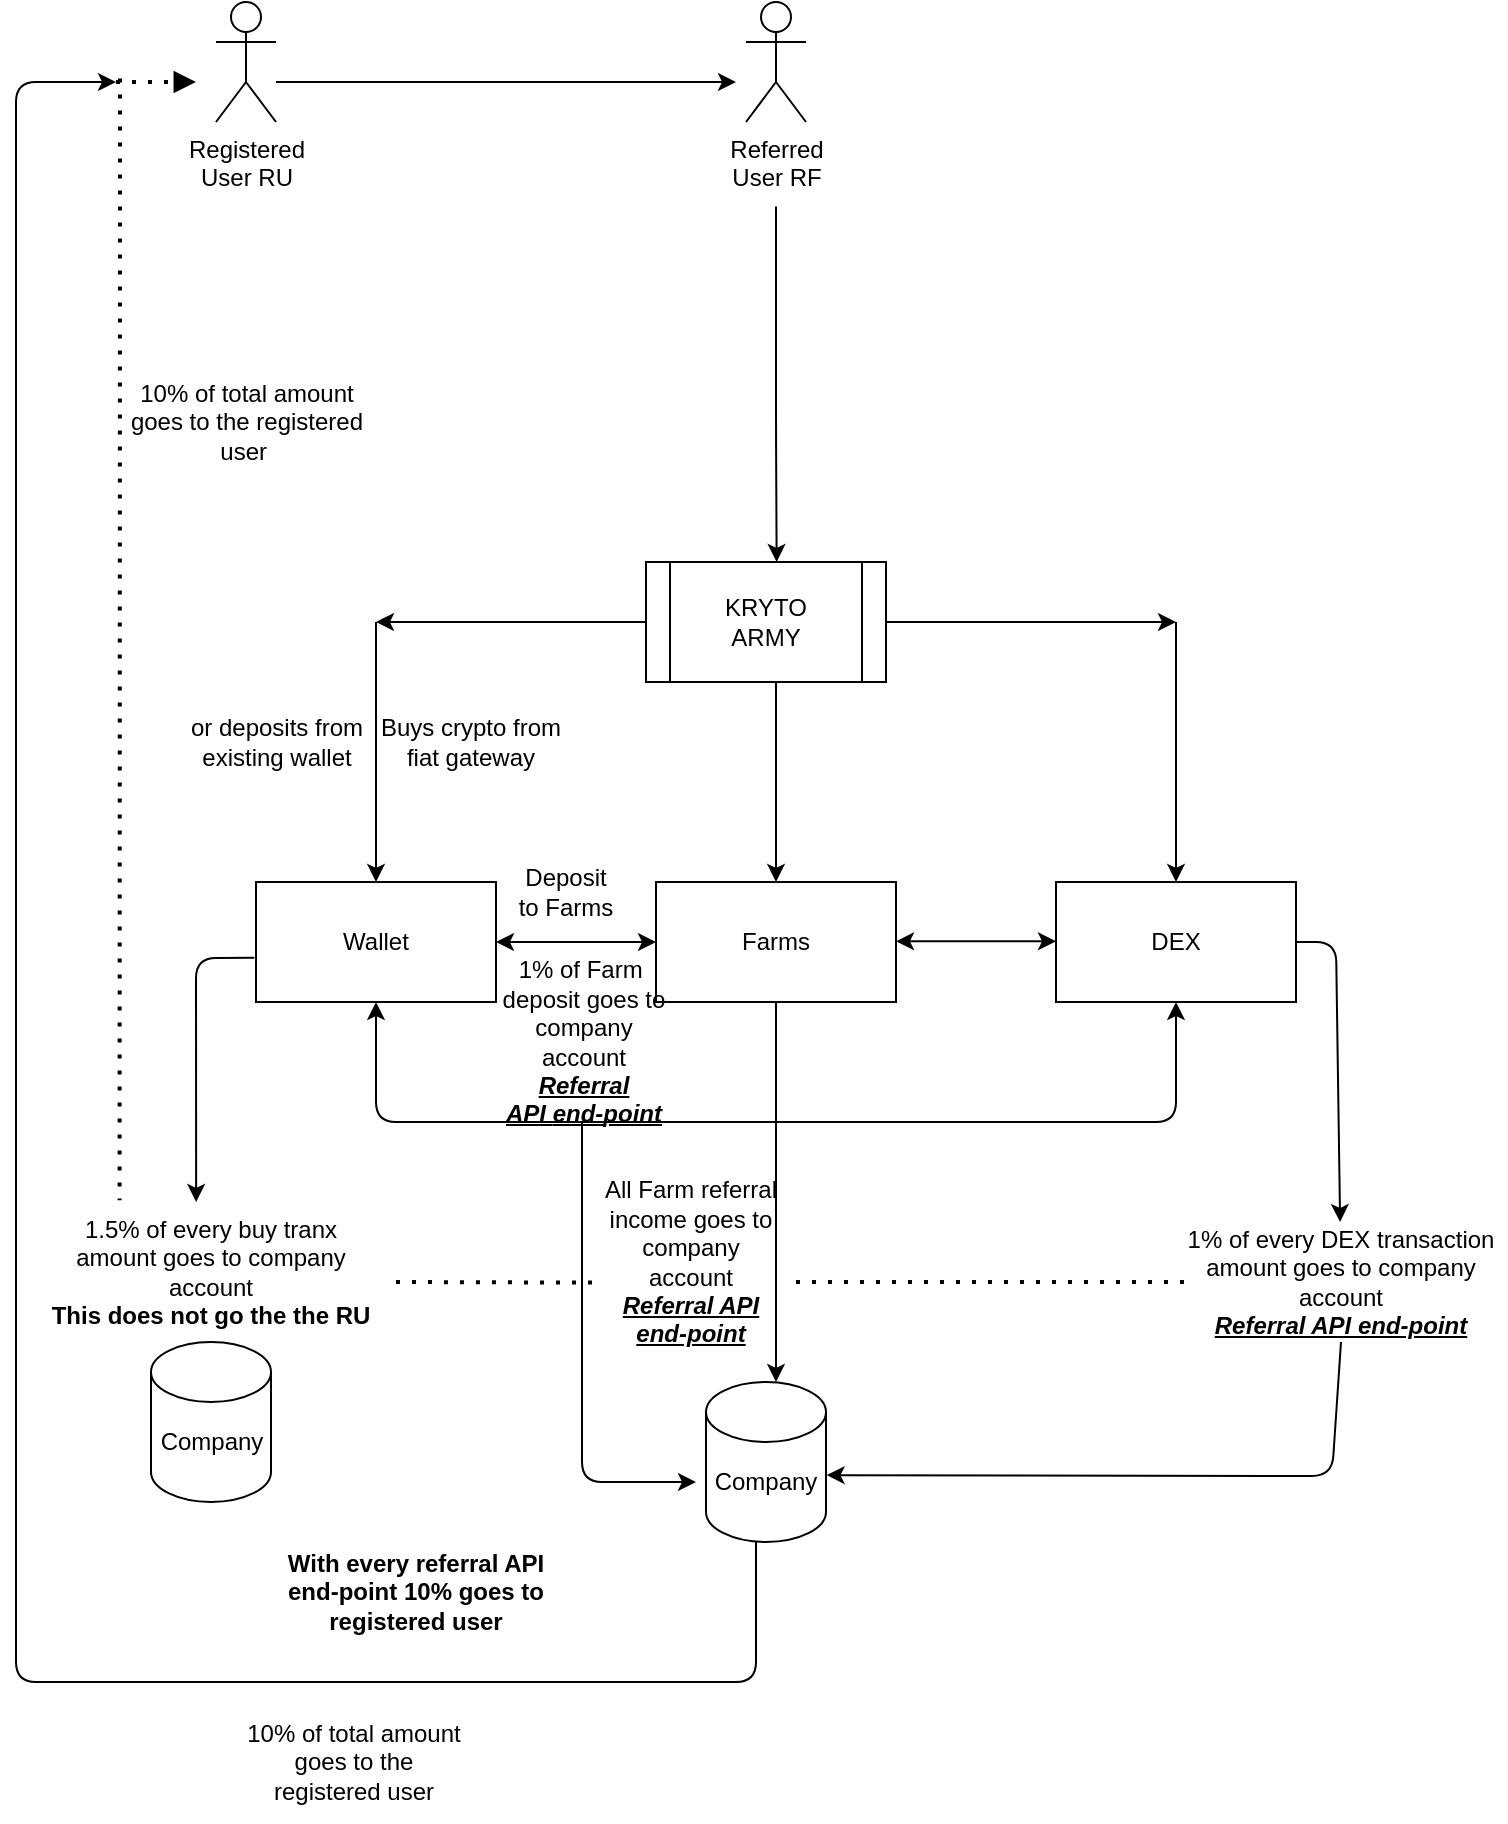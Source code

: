 <mxfile version="14.9.2" type="github">
  <diagram id="WAed_Lqc0ylB0MXPOHO0" name="Page-1">
    <mxGraphModel dx="1772" dy="955" grid="1" gridSize="10" guides="1" tooltips="1" connect="1" arrows="1" fold="1" page="1" pageScale="1" pageWidth="850" pageHeight="1100" math="0" shadow="0">
      <root>
        <mxCell id="0" />
        <mxCell id="1" parent="0" />
        <mxCell id="3MVS5KP2mk6HAh1XmtbX-31" value="" style="endArrow=classic;html=1;exitX=0.5;exitY=1;exitDx=0;exitDy=0;" parent="1" source="3MVS5KP2mk6HAh1XmtbX-17" edge="1">
          <mxGeometry width="50" height="50" relative="1" as="geometry">
            <mxPoint x="420" y="610" as="sourcePoint" />
            <mxPoint x="420" y="730" as="targetPoint" />
          </mxGeometry>
        </mxCell>
        <mxCell id="3MVS5KP2mk6HAh1XmtbX-1" value="Referred &lt;br&gt;User RF" style="shape=umlActor;verticalLabelPosition=bottom;verticalAlign=top;html=1;outlineConnect=0;" parent="1" vertex="1">
          <mxGeometry x="405" y="40" width="30" height="60" as="geometry" />
        </mxCell>
        <mxCell id="3MVS5KP2mk6HAh1XmtbX-3" value="" style="shape=process;whiteSpace=wrap;html=1;backgroundOutline=1;" parent="1" vertex="1">
          <mxGeometry x="355" y="320" width="120" height="60" as="geometry" />
        </mxCell>
        <mxCell id="3MVS5KP2mk6HAh1XmtbX-5" style="edgeStyle=orthogonalEdgeStyle;rounded=0;orthogonalLoop=1;jettySize=auto;html=1;" parent="1" source="3MVS5KP2mk6HAh1XmtbX-4" edge="1">
          <mxGeometry relative="1" as="geometry">
            <mxPoint x="400" y="80" as="targetPoint" />
            <Array as="points">
              <mxPoint x="390" y="80" />
            </Array>
          </mxGeometry>
        </mxCell>
        <mxCell id="3MVS5KP2mk6HAh1XmtbX-4" value="Registered&lt;br&gt;User RU" style="shape=umlActor;verticalLabelPosition=bottom;verticalAlign=top;html=1;outlineConnect=0;" parent="1" vertex="1">
          <mxGeometry x="140" y="40" width="30" height="60" as="geometry" />
        </mxCell>
        <mxCell id="3MVS5KP2mk6HAh1XmtbX-6" value="" style="endArrow=classic;html=1;entryX=0.461;entryY=-0.037;entryDx=0;entryDy=0;entryPerimeter=0;" parent="1" edge="1">
          <mxGeometry width="50" height="50" relative="1" as="geometry">
            <mxPoint x="420" y="142.22" as="sourcePoint" />
            <mxPoint x="420.32" y="320" as="targetPoint" />
            <Array as="points">
              <mxPoint x="420" y="252.22" />
            </Array>
          </mxGeometry>
        </mxCell>
        <mxCell id="3MVS5KP2mk6HAh1XmtbX-7" value="KRYTO ARMY" style="text;html=1;strokeColor=none;fillColor=none;align=center;verticalAlign=middle;whiteSpace=wrap;rounded=0;" parent="1" vertex="1">
          <mxGeometry x="395" y="340" width="40" height="20" as="geometry" />
        </mxCell>
        <mxCell id="3MVS5KP2mk6HAh1XmtbX-8" value="Buys crypto from fiat gateway" style="text;html=1;strokeColor=none;fillColor=none;align=center;verticalAlign=middle;whiteSpace=wrap;rounded=0;" parent="1" vertex="1">
          <mxGeometry x="220" y="390" width="95" height="40" as="geometry" />
        </mxCell>
        <mxCell id="3MVS5KP2mk6HAh1XmtbX-9" value="" style="shape=cylinder3;whiteSpace=wrap;html=1;boundedLbl=1;backgroundOutline=1;size=15;" parent="1" vertex="1">
          <mxGeometry x="385" y="730" width="60" height="80" as="geometry" />
        </mxCell>
        <mxCell id="3MVS5KP2mk6HAh1XmtbX-10" value="Company" style="text;html=1;strokeColor=none;fillColor=none;align=center;verticalAlign=middle;whiteSpace=wrap;rounded=0;" parent="1" vertex="1">
          <mxGeometry x="395" y="770" width="40" height="20" as="geometry" />
        </mxCell>
        <mxCell id="3MVS5KP2mk6HAh1XmtbX-11" value="" style="endArrow=classic;html=1;" parent="1" edge="1">
          <mxGeometry width="50" height="50" relative="1" as="geometry">
            <mxPoint x="420" y="380" as="sourcePoint" />
            <mxPoint x="420" y="480" as="targetPoint" />
          </mxGeometry>
        </mxCell>
        <mxCell id="3MVS5KP2mk6HAh1XmtbX-15" value="1.5% of every buy tranx amount goes to company account&lt;br&gt;&lt;b&gt;This does not go the the RU&lt;/b&gt;" style="text;html=1;strokeColor=none;fillColor=none;align=center;verticalAlign=middle;whiteSpace=wrap;rounded=0;" parent="1" vertex="1">
          <mxGeometry x="55" y="640" width="165" height="70" as="geometry" />
        </mxCell>
        <mxCell id="3MVS5KP2mk6HAh1XmtbX-16" value="Wallet" style="rounded=0;whiteSpace=wrap;html=1;" parent="1" vertex="1">
          <mxGeometry x="160" y="480" width="120" height="60" as="geometry" />
        </mxCell>
        <mxCell id="3MVS5KP2mk6HAh1XmtbX-17" value="Farms" style="rounded=0;whiteSpace=wrap;html=1;" parent="1" vertex="1">
          <mxGeometry x="360" y="480" width="120" height="60" as="geometry" />
        </mxCell>
        <mxCell id="3MVS5KP2mk6HAh1XmtbX-18" value="DEX" style="rounded=0;whiteSpace=wrap;html=1;" parent="1" vertex="1">
          <mxGeometry x="560" y="480" width="120" height="60" as="geometry" />
        </mxCell>
        <mxCell id="3MVS5KP2mk6HAh1XmtbX-19" value="" style="endArrow=classic;html=1;exitX=0;exitY=0.5;exitDx=0;exitDy=0;" parent="1" source="3MVS5KP2mk6HAh1XmtbX-3" edge="1">
          <mxGeometry width="50" height="50" relative="1" as="geometry">
            <mxPoint x="120" y="340" as="sourcePoint" />
            <mxPoint x="220" y="350" as="targetPoint" />
          </mxGeometry>
        </mxCell>
        <mxCell id="3MVS5KP2mk6HAh1XmtbX-20" value="" style="endArrow=classic;html=1;entryX=0.5;entryY=0;entryDx=0;entryDy=0;" parent="1" target="3MVS5KP2mk6HAh1XmtbX-16" edge="1">
          <mxGeometry width="50" height="50" relative="1" as="geometry">
            <mxPoint x="220" y="350" as="sourcePoint" />
            <mxPoint x="170" y="290" as="targetPoint" />
          </mxGeometry>
        </mxCell>
        <mxCell id="3MVS5KP2mk6HAh1XmtbX-21" value="All Farm referral income goes to company account&lt;br&gt;&lt;b&gt;&lt;i&gt;&lt;u&gt;Referral API end-point&lt;/u&gt;&lt;/i&gt;&lt;/b&gt;" style="text;html=1;strokeColor=none;fillColor=none;align=center;verticalAlign=middle;whiteSpace=wrap;rounded=0;" parent="1" vertex="1">
          <mxGeometry x="330" y="630" width="95" height="80" as="geometry" />
        </mxCell>
        <mxCell id="3MVS5KP2mk6HAh1XmtbX-24" value="" style="endArrow=classic;startArrow=classic;html=1;entryX=0;entryY=0.5;entryDx=0;entryDy=0;" parent="1" target="3MVS5KP2mk6HAh1XmtbX-17" edge="1">
          <mxGeometry width="50" height="50" relative="1" as="geometry">
            <mxPoint x="280" y="510" as="sourcePoint" />
            <mxPoint x="330" y="460" as="targetPoint" />
          </mxGeometry>
        </mxCell>
        <mxCell id="3MVS5KP2mk6HAh1XmtbX-25" value="" style="endArrow=classic;startArrow=classic;html=1;entryX=0;entryY=0.5;entryDx=0;entryDy=0;" parent="1" edge="1">
          <mxGeometry width="50" height="50" relative="1" as="geometry">
            <mxPoint x="480" y="509.66" as="sourcePoint" />
            <mxPoint x="560" y="509.66" as="targetPoint" />
          </mxGeometry>
        </mxCell>
        <mxCell id="3MVS5KP2mk6HAh1XmtbX-26" value="" style="endArrow=classic;html=1;" parent="1" edge="1">
          <mxGeometry width="50" height="50" relative="1" as="geometry">
            <mxPoint x="475" y="350" as="sourcePoint" />
            <mxPoint x="620" y="350" as="targetPoint" />
          </mxGeometry>
        </mxCell>
        <mxCell id="3MVS5KP2mk6HAh1XmtbX-27" value="" style="endArrow=classic;html=1;entryX=0.5;entryY=0;entryDx=0;entryDy=0;" parent="1" target="3MVS5KP2mk6HAh1XmtbX-18" edge="1">
          <mxGeometry width="50" height="50" relative="1" as="geometry">
            <mxPoint x="620" y="350" as="sourcePoint" />
            <mxPoint x="630.0" y="360" as="targetPoint" />
          </mxGeometry>
        </mxCell>
        <mxCell id="3MVS5KP2mk6HAh1XmtbX-28" value="" style="endArrow=classic;startArrow=classic;html=1;exitX=0.5;exitY=1;exitDx=0;exitDy=0;" parent="1" source="3MVS5KP2mk6HAh1XmtbX-18" edge="1">
          <mxGeometry width="50" height="50" relative="1" as="geometry">
            <mxPoint x="620" y="600" as="sourcePoint" />
            <mxPoint x="220" y="540" as="targetPoint" />
            <Array as="points">
              <mxPoint x="620" y="600" />
              <mxPoint x="220" y="600" />
            </Array>
          </mxGeometry>
        </mxCell>
        <mxCell id="3MVS5KP2mk6HAh1XmtbX-29" value="" style="endArrow=classic;html=1;exitX=-0.007;exitY=0.632;exitDx=0;exitDy=0;exitPerimeter=0;entryX=0.455;entryY=0;entryDx=0;entryDy=0;entryPerimeter=0;" parent="1" source="3MVS5KP2mk6HAh1XmtbX-16" target="3MVS5KP2mk6HAh1XmtbX-15" edge="1">
          <mxGeometry width="50" height="50" relative="1" as="geometry">
            <mxPoint x="120" y="470" as="sourcePoint" />
            <mxPoint x="170" y="420" as="targetPoint" />
            <Array as="points">
              <mxPoint x="130" y="518" />
            </Array>
          </mxGeometry>
        </mxCell>
        <mxCell id="3MVS5KP2mk6HAh1XmtbX-32" value="1% of every DEX transaction amount goes to company account&lt;br&gt;&lt;b&gt;&lt;i&gt;&lt;u&gt;Referral API end-point&lt;/u&gt;&lt;/i&gt;&lt;/b&gt;" style="text;html=1;strokeColor=none;fillColor=none;align=center;verticalAlign=middle;whiteSpace=wrap;rounded=0;" parent="1" vertex="1">
          <mxGeometry x="620" y="650" width="165" height="60" as="geometry" />
        </mxCell>
        <mxCell id="3MVS5KP2mk6HAh1XmtbX-33" value="" style="endArrow=classic;html=1;" parent="1" target="3MVS5KP2mk6HAh1XmtbX-32" edge="1">
          <mxGeometry width="50" height="50" relative="1" as="geometry">
            <mxPoint x="680" y="510" as="sourcePoint" />
            <mxPoint x="730" y="460" as="targetPoint" />
            <Array as="points">
              <mxPoint x="700" y="510" />
            </Array>
          </mxGeometry>
        </mxCell>
        <mxCell id="3MVS5KP2mk6HAh1XmtbX-34" value="" style="endArrow=classic;html=1;exitX=0.5;exitY=1;exitDx=0;exitDy=0;entryX=1.005;entryY=0.582;entryDx=0;entryDy=0;entryPerimeter=0;" parent="1" source="3MVS5KP2mk6HAh1XmtbX-32" target="3MVS5KP2mk6HAh1XmtbX-9" edge="1">
          <mxGeometry width="50" height="50" relative="1" as="geometry">
            <mxPoint x="560" y="710" as="sourcePoint" />
            <mxPoint x="610" y="660" as="targetPoint" />
            <Array as="points">
              <mxPoint x="698" y="777" />
            </Array>
          </mxGeometry>
        </mxCell>
        <mxCell id="3MVS5KP2mk6HAh1XmtbX-35" value="" style="endArrow=none;dashed=1;html=1;dashPattern=1 3;strokeWidth=2;" parent="1" edge="1">
          <mxGeometry width="50" height="50" relative="1" as="geometry">
            <mxPoint x="430" y="680" as="sourcePoint" />
            <mxPoint x="630" y="680" as="targetPoint" />
          </mxGeometry>
        </mxCell>
        <mxCell id="3MVS5KP2mk6HAh1XmtbX-36" value="" style="endArrow=none;dashed=1;html=1;dashPattern=1 3;strokeWidth=2;" parent="1" edge="1">
          <mxGeometry width="50" height="50" relative="1" as="geometry">
            <mxPoint x="230" y="680" as="sourcePoint" />
            <mxPoint x="330.0" y="680.31" as="targetPoint" />
          </mxGeometry>
        </mxCell>
        <mxCell id="3MVS5KP2mk6HAh1XmtbX-37" value="" style="endArrow=none;dashed=1;html=1;dashPattern=1 3;strokeWidth=2;entryX=0.223;entryY=-0.013;entryDx=0;entryDy=0;entryPerimeter=0;" parent="1" target="3MVS5KP2mk6HAh1XmtbX-15" edge="1">
          <mxGeometry width="50" height="50" relative="1" as="geometry">
            <mxPoint x="92" y="78.276" as="sourcePoint" />
            <mxPoint x="90.0" y="650.31" as="targetPoint" />
          </mxGeometry>
        </mxCell>
        <mxCell id="3MVS5KP2mk6HAh1XmtbX-39" value="" style="endArrow=block;dashed=1;html=1;dashPattern=1 3;strokeWidth=2;endFill=1;" parent="1" edge="1">
          <mxGeometry width="50" height="50" relative="1" as="geometry">
            <mxPoint x="90" y="80" as="sourcePoint" />
            <mxPoint x="130" y="80" as="targetPoint" />
          </mxGeometry>
        </mxCell>
        <mxCell id="3MVS5KP2mk6HAh1XmtbX-40" value="" style="endArrow=classic;html=1;" parent="1" edge="1">
          <mxGeometry width="50" height="50" relative="1" as="geometry">
            <mxPoint x="410" y="810" as="sourcePoint" />
            <mxPoint x="90" y="80" as="targetPoint" />
            <Array as="points">
              <mxPoint x="410" y="880" />
              <mxPoint x="40" y="880" />
              <mxPoint x="40" y="80" />
            </Array>
          </mxGeometry>
        </mxCell>
        <mxCell id="3MVS5KP2mk6HAh1XmtbX-41" value="&lt;b&gt;With every referral API end-point 10% goes to registered user&lt;/b&gt;" style="text;html=1;strokeColor=none;fillColor=none;align=center;verticalAlign=middle;whiteSpace=wrap;rounded=0;" parent="1" vertex="1">
          <mxGeometry x="170" y="790" width="140" height="90" as="geometry" />
        </mxCell>
        <mxCell id="3MVS5KP2mk6HAh1XmtbX-42" value="10% of total amount goes to the registered user&amp;nbsp;" style="text;html=1;strokeColor=none;fillColor=none;align=center;verticalAlign=middle;whiteSpace=wrap;rounded=0;" parent="1" vertex="1">
          <mxGeometry x="92.5" y="210" width="125" height="80" as="geometry" />
        </mxCell>
        <mxCell id="3MVS5KP2mk6HAh1XmtbX-43" value="Deposit to Farms" style="text;html=1;strokeColor=none;fillColor=none;align=center;verticalAlign=middle;whiteSpace=wrap;rounded=0;" parent="1" vertex="1">
          <mxGeometry x="290" y="470" width="50" height="30" as="geometry" />
        </mxCell>
        <mxCell id="3MVS5KP2mk6HAh1XmtbX-44" value="1% of Farm&amp;nbsp; deposit goes to company account&lt;br&gt;&lt;b&gt;&lt;i&gt;&lt;u&gt;Referral API&amp;nbsp;&lt;/u&gt;&lt;/i&gt;&lt;/b&gt;&lt;b&gt;&lt;i&gt;&lt;u&gt;end-&lt;/u&gt;&lt;/i&gt;&lt;/b&gt;&lt;b&gt;&lt;i&gt;&lt;u&gt;point&lt;/u&gt;&lt;/i&gt;&lt;/b&gt;" style="text;html=1;strokeColor=none;fillColor=none;align=center;verticalAlign=middle;whiteSpace=wrap;rounded=0;" parent="1" vertex="1">
          <mxGeometry x="279" y="520" width="90" height="80" as="geometry" />
        </mxCell>
        <mxCell id="3MVS5KP2mk6HAh1XmtbX-45" value="" style="endArrow=classic;html=1;" parent="1" edge="1">
          <mxGeometry width="50" height="50" relative="1" as="geometry">
            <mxPoint x="323" y="600" as="sourcePoint" />
            <mxPoint x="380" y="780" as="targetPoint" />
            <Array as="points">
              <mxPoint x="323" y="780" />
            </Array>
          </mxGeometry>
        </mxCell>
        <mxCell id="3MVS5KP2mk6HAh1XmtbX-46" value="10% of total amount goes to the registered user" style="text;html=1;strokeColor=none;fillColor=none;align=center;verticalAlign=middle;whiteSpace=wrap;rounded=0;" parent="1" vertex="1">
          <mxGeometry x="150" y="890" width="117.5" height="60" as="geometry" />
        </mxCell>
        <mxCell id="8kL_66KzVX8J2HjNe21k-1" value="" style="shape=cylinder3;whiteSpace=wrap;html=1;boundedLbl=1;backgroundOutline=1;size=15;" vertex="1" parent="1">
          <mxGeometry x="107.5" y="710" width="60" height="80" as="geometry" />
        </mxCell>
        <mxCell id="8kL_66KzVX8J2HjNe21k-2" value="Company" style="text;html=1;strokeColor=none;fillColor=none;align=center;verticalAlign=middle;whiteSpace=wrap;rounded=0;" vertex="1" parent="1">
          <mxGeometry x="117.5" y="750" width="40" height="20" as="geometry" />
        </mxCell>
        <mxCell id="8kL_66KzVX8J2HjNe21k-3" value="or deposits from existing wallet" style="text;html=1;strokeColor=none;fillColor=none;align=center;verticalAlign=middle;whiteSpace=wrap;rounded=0;" vertex="1" parent="1">
          <mxGeometry x="122.5" y="390" width="95" height="40" as="geometry" />
        </mxCell>
      </root>
    </mxGraphModel>
  </diagram>
</mxfile>
